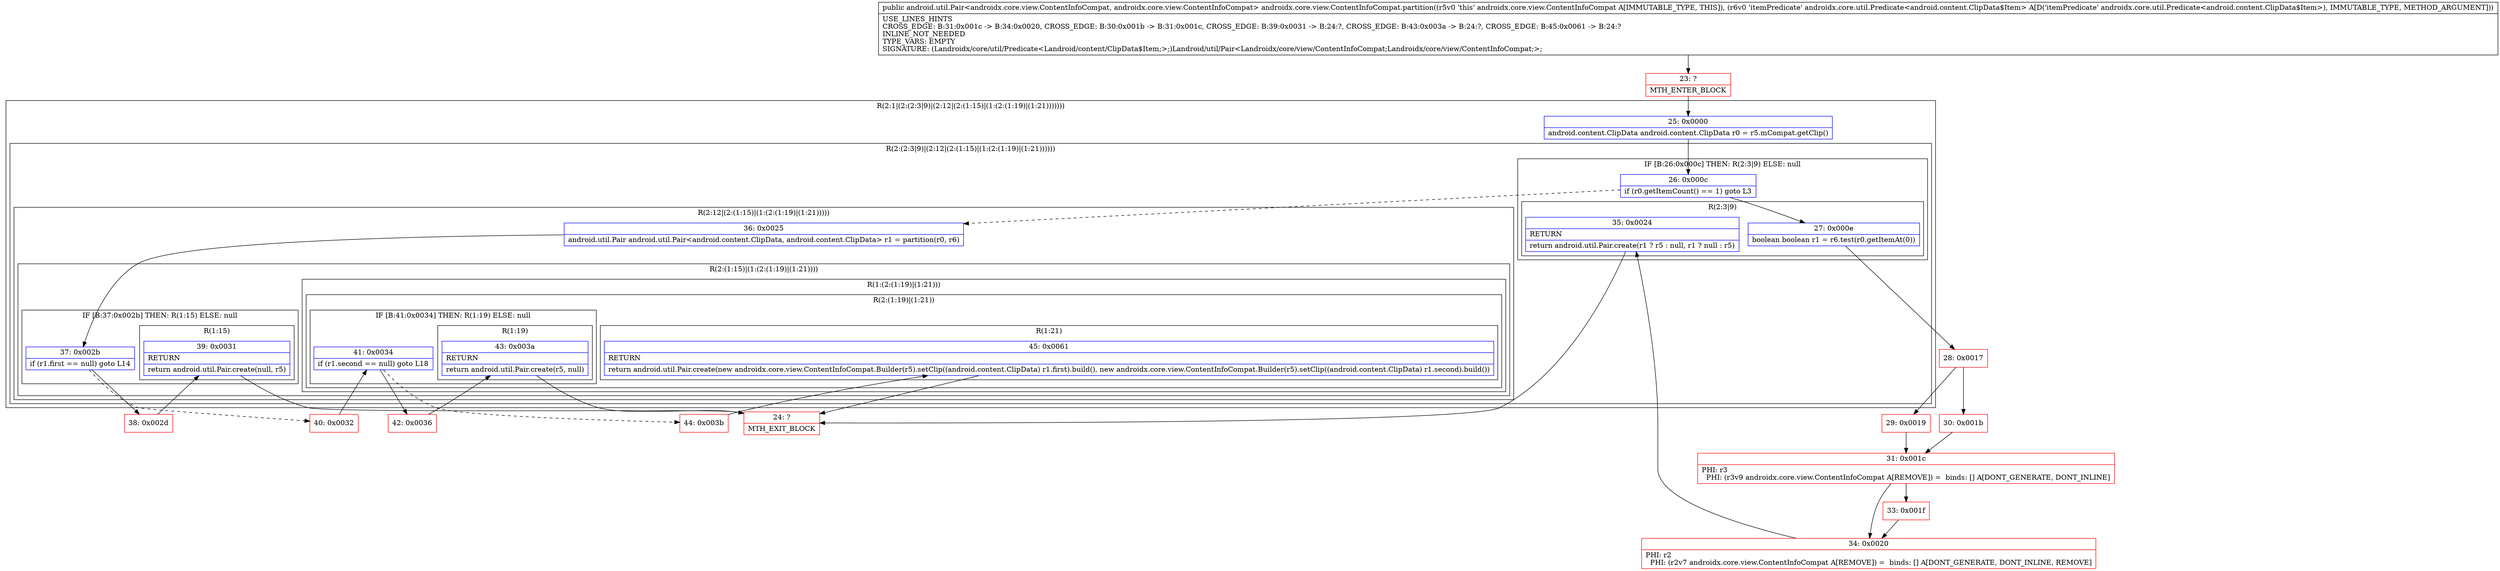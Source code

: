 digraph "CFG forandroidx.core.view.ContentInfoCompat.partition(Landroidx\/core\/util\/Predicate;)Landroid\/util\/Pair;" {
subgraph cluster_Region_509084922 {
label = "R(2:1|(2:(2:3|9)|(2:12|(2:(1:15)|(1:(2:(1:19)|(1:21)))))))";
node [shape=record,color=blue];
Node_25 [shape=record,label="{25\:\ 0x0000|android.content.ClipData android.content.ClipData r0 = r5.mCompat.getClip()\l}"];
subgraph cluster_Region_2071101990 {
label = "R(2:(2:3|9)|(2:12|(2:(1:15)|(1:(2:(1:19)|(1:21))))))";
node [shape=record,color=blue];
subgraph cluster_IfRegion_848586547 {
label = "IF [B:26:0x000c] THEN: R(2:3|9) ELSE: null";
node [shape=record,color=blue];
Node_26 [shape=record,label="{26\:\ 0x000c|if (r0.getItemCount() == 1) goto L3\l}"];
subgraph cluster_Region_1785160763 {
label = "R(2:3|9)";
node [shape=record,color=blue];
Node_27 [shape=record,label="{27\:\ 0x000e|boolean boolean r1 = r6.test(r0.getItemAt(0))\l}"];
Node_35 [shape=record,label="{35\:\ 0x0024|RETURN\l|return android.util.Pair.create(r1 ? r5 : null, r1 ? null : r5)\l}"];
}
}
subgraph cluster_Region_715098782 {
label = "R(2:12|(2:(1:15)|(1:(2:(1:19)|(1:21)))))";
node [shape=record,color=blue];
Node_36 [shape=record,label="{36\:\ 0x0025|android.util.Pair android.util.Pair\<android.content.ClipData, android.content.ClipData\> r1 = partition(r0, r6)\l}"];
subgraph cluster_Region_1259386187 {
label = "R(2:(1:15)|(1:(2:(1:19)|(1:21))))";
node [shape=record,color=blue];
subgraph cluster_IfRegion_1950233827 {
label = "IF [B:37:0x002b] THEN: R(1:15) ELSE: null";
node [shape=record,color=blue];
Node_37 [shape=record,label="{37\:\ 0x002b|if (r1.first == null) goto L14\l}"];
subgraph cluster_Region_269880601 {
label = "R(1:15)";
node [shape=record,color=blue];
Node_39 [shape=record,label="{39\:\ 0x0031|RETURN\l|return android.util.Pair.create(null, r5)\l}"];
}
}
subgraph cluster_Region_1485129329 {
label = "R(1:(2:(1:19)|(1:21)))";
node [shape=record,color=blue];
subgraph cluster_Region_923376885 {
label = "R(2:(1:19)|(1:21))";
node [shape=record,color=blue];
subgraph cluster_IfRegion_1694656680 {
label = "IF [B:41:0x0034] THEN: R(1:19) ELSE: null";
node [shape=record,color=blue];
Node_41 [shape=record,label="{41\:\ 0x0034|if (r1.second == null) goto L18\l}"];
subgraph cluster_Region_2038291890 {
label = "R(1:19)";
node [shape=record,color=blue];
Node_43 [shape=record,label="{43\:\ 0x003a|RETURN\l|return android.util.Pair.create(r5, null)\l}"];
}
}
subgraph cluster_Region_882216591 {
label = "R(1:21)";
node [shape=record,color=blue];
Node_45 [shape=record,label="{45\:\ 0x0061|RETURN\l|return android.util.Pair.create(new androidx.core.view.ContentInfoCompat.Builder(r5).setClip((android.content.ClipData) r1.first).build(), new androidx.core.view.ContentInfoCompat.Builder(r5).setClip((android.content.ClipData) r1.second).build())\l}"];
}
}
}
}
}
}
}
Node_23 [shape=record,color=red,label="{23\:\ ?|MTH_ENTER_BLOCK\l}"];
Node_28 [shape=record,color=red,label="{28\:\ 0x0017}"];
Node_29 [shape=record,color=red,label="{29\:\ 0x0019}"];
Node_31 [shape=record,color=red,label="{31\:\ 0x001c|PHI: r3 \l  PHI: (r3v9 androidx.core.view.ContentInfoCompat A[REMOVE]) =  binds: [] A[DONT_GENERATE, DONT_INLINE]\l}"];
Node_33 [shape=record,color=red,label="{33\:\ 0x001f}"];
Node_34 [shape=record,color=red,label="{34\:\ 0x0020|PHI: r2 \l  PHI: (r2v7 androidx.core.view.ContentInfoCompat A[REMOVE]) =  binds: [] A[DONT_GENERATE, DONT_INLINE, REMOVE]\l}"];
Node_24 [shape=record,color=red,label="{24\:\ ?|MTH_EXIT_BLOCK\l}"];
Node_30 [shape=record,color=red,label="{30\:\ 0x001b}"];
Node_38 [shape=record,color=red,label="{38\:\ 0x002d}"];
Node_40 [shape=record,color=red,label="{40\:\ 0x0032}"];
Node_42 [shape=record,color=red,label="{42\:\ 0x0036}"];
Node_44 [shape=record,color=red,label="{44\:\ 0x003b}"];
MethodNode[shape=record,label="{public android.util.Pair\<androidx.core.view.ContentInfoCompat, androidx.core.view.ContentInfoCompat\> androidx.core.view.ContentInfoCompat.partition((r5v0 'this' androidx.core.view.ContentInfoCompat A[IMMUTABLE_TYPE, THIS]), (r6v0 'itemPredicate' androidx.core.util.Predicate\<android.content.ClipData$Item\> A[D('itemPredicate' androidx.core.util.Predicate\<android.content.ClipData$Item\>), IMMUTABLE_TYPE, METHOD_ARGUMENT]))  | USE_LINES_HINTS\lCROSS_EDGE: B:31:0x001c \-\> B:34:0x0020, CROSS_EDGE: B:30:0x001b \-\> B:31:0x001c, CROSS_EDGE: B:39:0x0031 \-\> B:24:?, CROSS_EDGE: B:43:0x003a \-\> B:24:?, CROSS_EDGE: B:45:0x0061 \-\> B:24:?\lINLINE_NOT_NEEDED\lTYPE_VARS: EMPTY\lSIGNATURE: (Landroidx\/core\/util\/Predicate\<Landroid\/content\/ClipData$Item;\>;)Landroid\/util\/Pair\<Landroidx\/core\/view\/ContentInfoCompat;Landroidx\/core\/view\/ContentInfoCompat;\>;\l}"];
MethodNode -> Node_23;Node_25 -> Node_26;
Node_26 -> Node_27;
Node_26 -> Node_36[style=dashed];
Node_27 -> Node_28;
Node_35 -> Node_24;
Node_36 -> Node_37;
Node_37 -> Node_38;
Node_37 -> Node_40[style=dashed];
Node_39 -> Node_24;
Node_41 -> Node_42;
Node_41 -> Node_44[style=dashed];
Node_43 -> Node_24;
Node_45 -> Node_24;
Node_23 -> Node_25;
Node_28 -> Node_29;
Node_28 -> Node_30;
Node_29 -> Node_31;
Node_31 -> Node_33;
Node_31 -> Node_34;
Node_33 -> Node_34;
Node_34 -> Node_35;
Node_30 -> Node_31;
Node_38 -> Node_39;
Node_40 -> Node_41;
Node_42 -> Node_43;
Node_44 -> Node_45;
}

